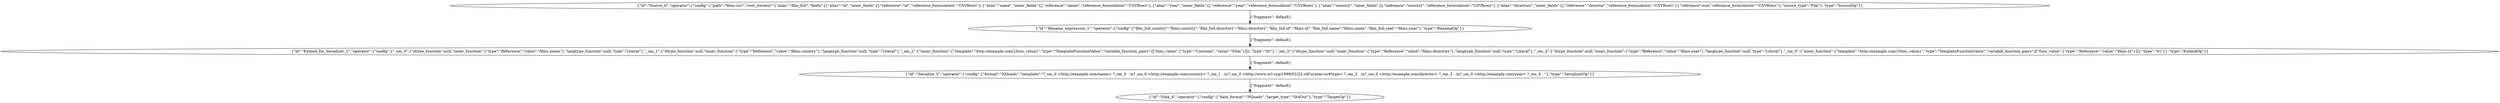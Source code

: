 digraph {
    0 [ label = "{\"id\":\"Source_0\",\"operator\":{\"config\":{\"path\":\"films.csv\",\"root_iterator\":{\"alias\":\"film_full\",\"fields\":[{\"alias\":\"id\",\"inner_fields\":[],\"reference\":\"id\",\"reference_formulation\":\"CSVRows\"},{\"alias\":\"name\",\"inner_fields\":[],\"reference\":\"name\",\"reference_formulation\":\"CSVRows\"},{\"alias\":\"year\",\"inner_fields\":[],\"reference\":\"year\",\"reference_formulation\":\"CSVRows\"},{\"alias\":\"country\",\"inner_fields\":[],\"reference\":\"country\",\"reference_formulation\":\"CSVRows\"},{\"alias\":\"directors\",\"inner_fields\":[],\"reference\":\"director\",\"reference_formulation\":\"CSVRows\"}],\"reference\":null,\"reference_formulation\":\"CSVRows\"},\"source_type\":\"File\"},\"type\":\"SourceOp\"}}" ]
    1 [ label = "{\"id\":\"Rename_expression_1\",\"operator\":{\"config\":{\"film_full.country\":\"films.country\",\"film_full.directors\":\"films.directors\",\"film_full.id\":\"films.id\",\"film_full.name\":\"films.name\",\"film_full.year\":\"films.year\"},\"type\":\"RenameOp\"}}" ]
    2 [ label = "{\"id\":\"Extend_for_Serializer_2\",\"operator\":{\"config\":{\"_om_0\":{\"dtype_function\":null,\"inner_function\":{\"type\":\"Reference\",\"value\":\"films.name\"},\"langtype_function\":null,\"type\":\"Literal\"},\"_om_1\":{\"dtype_function\":null,\"inner_function\":{\"type\":\"Reference\",\"value\":\"films.country\"},\"langtype_function\":null,\"type\":\"Literal\"},\"_om_2\":{\"inner_function\":{\"template\":\"http://example.com/{func_value}\",\"type\":\"TemplateFunctionValue\",\"variable_function_pairs\":[[\"func_value\",{\"type\":\"Constant\",\"value\":\"Film\"}]]},\"type\":\"Iri\"},\"_om_3\":{\"dtype_function\":null,\"inner_function\":{\"type\":\"Reference\",\"value\":\"films.directors\"},\"langtype_function\":null,\"type\":\"Literal\"},\"_om_4\":{\"dtype_function\":null,\"inner_function\":{\"type\":\"Reference\",\"value\":\"films.year\"},\"langtype_function\":null,\"type\":\"Literal\"},\"_sm_0\":{\"inner_function\":{\"template\":\"http://example.com/{func_value}\",\"type\":\"TemplateFunctionValue\",\"variable_function_pairs\":[[\"func_value\",{\"type\":\"Reference\",\"value\":\"films.id\"}]]},\"type\":\"Iri\"}},\"type\":\"ExtendOp\"}}" ]
    3 [ label = "{\"id\":\"Serialize_3\",\"operator\":{\"config\":{\"format\":\"NQuads\",\"template\":\"?_sm_0 <http://example.com/name> ?_om_0  .\\n?_sm_0 <http://example.com/country> ?_om_1  .\\n?_sm_0 <http://www.w3.org/1999/02/22-rdf-syntax-ns#type> ?_om_2  .\\n?_sm_0 <http://example.com/director> ?_om_3  .\\n?_sm_0 <http://example.com/year> ?_om_4  .\"},\"type\":\"SerializerOp\"}}" ]
    4 [ label = "{\"id\":\"Sink_4\",\"operator\":{\"config\":{\"data_format\":\"NQuads\",\"target_type\":\"StdOut\"},\"type\":\"TargetOp\"}}" ]
    0 -> 1 [ label = "{\"fragment\": default}" ]
    1 -> 2 [ label = "{\"fragment\": default}" ]
    2 -> 3 [ label = "{\"fragment\": default}" ]
    3 -> 4 [ label = "{\"fragment\": default}" ]
}
